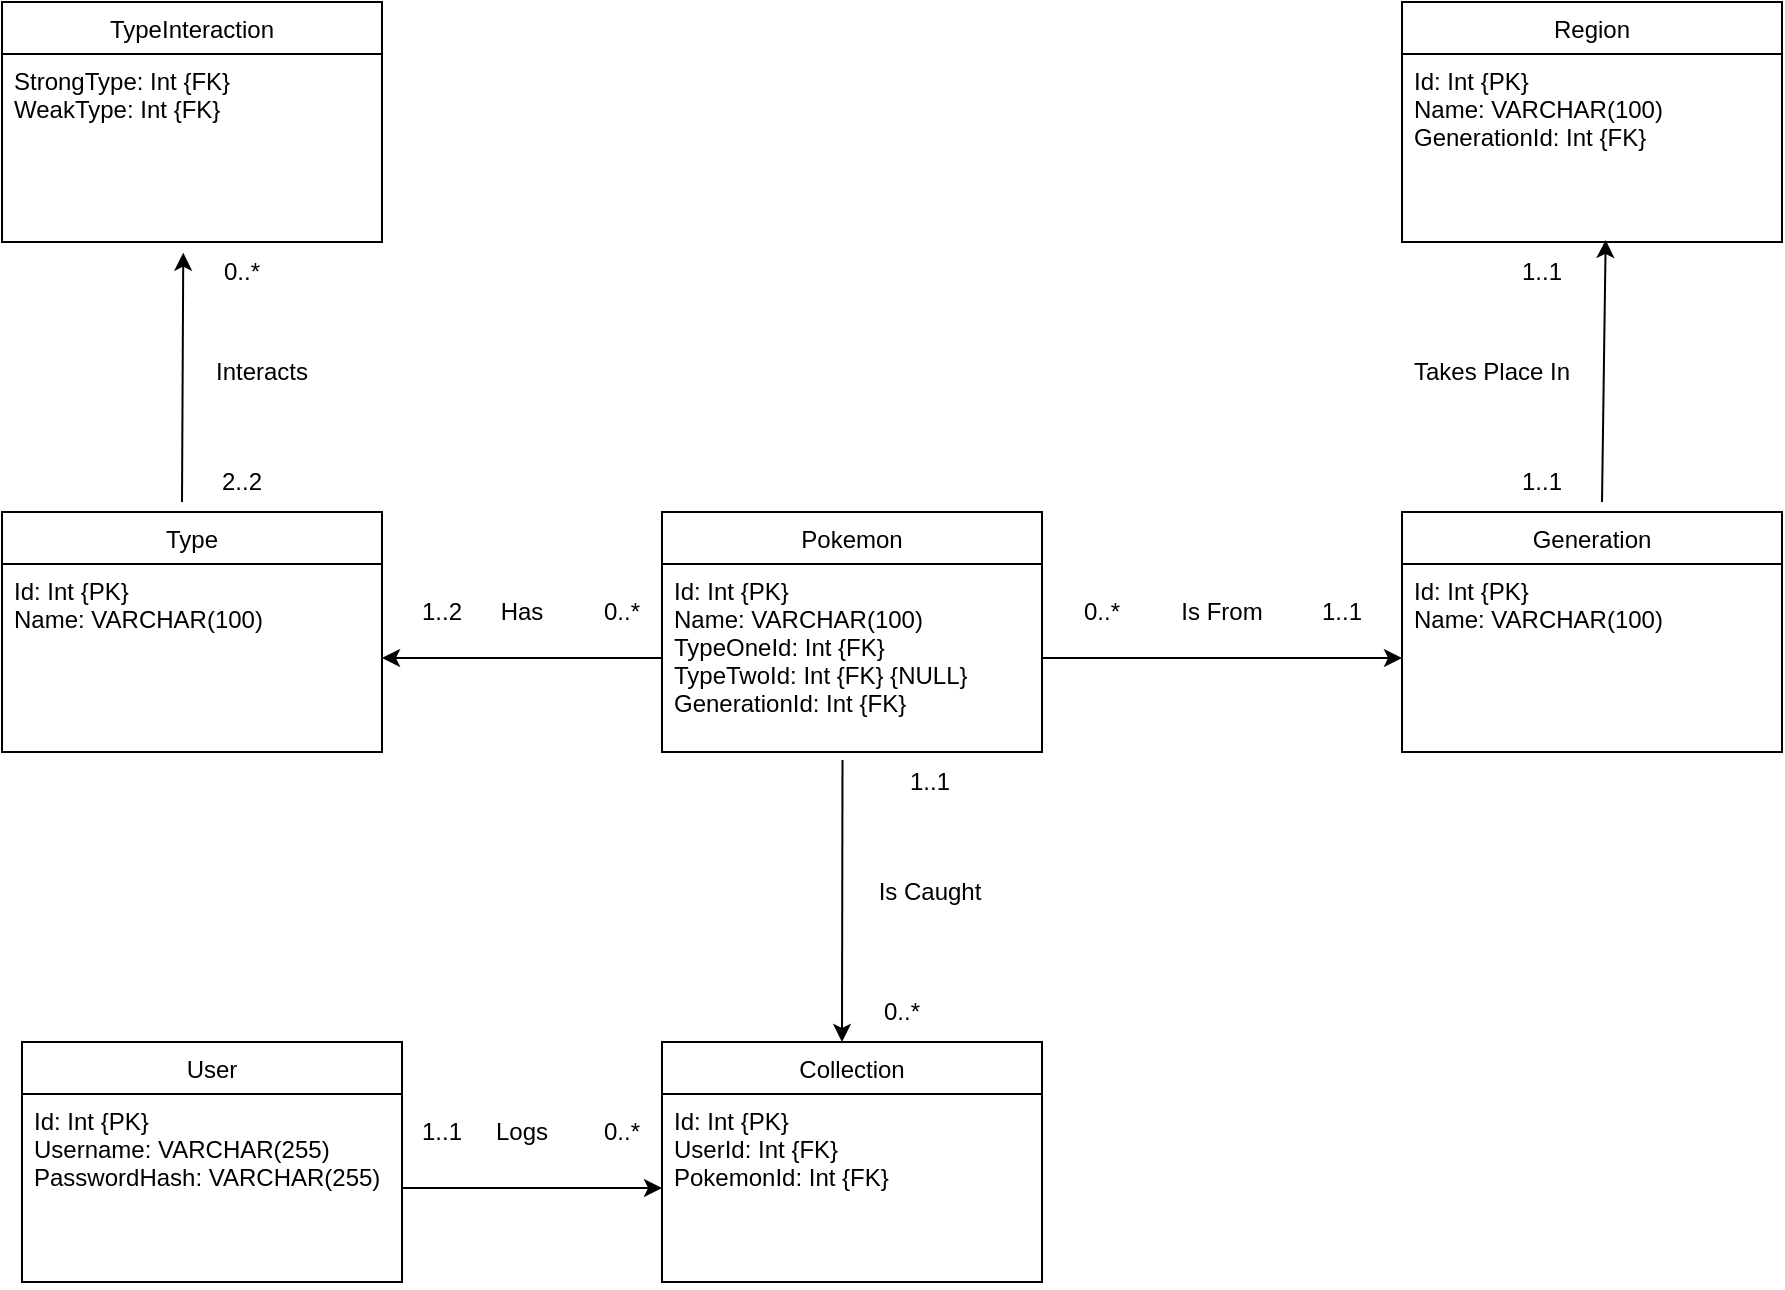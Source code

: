<mxfile version="26.2.9">
  <diagram id="C5RBs43oDa-KdzZeNtuy" name="Page-1">
    <mxGraphModel dx="1871" dy="658" grid="1" gridSize="10" guides="1" tooltips="1" connect="1" arrows="1" fold="1" page="1" pageScale="1" pageWidth="827" pageHeight="1169" math="0" shadow="0">
      <root>
        <mxCell id="WIyWlLk6GJQsqaUBKTNV-0" />
        <mxCell id="WIyWlLk6GJQsqaUBKTNV-1" parent="WIyWlLk6GJQsqaUBKTNV-0" />
        <mxCell id="5K3nb1wLR58agTG_Bs2--0" value="User" style="swimlane;fontStyle=0;align=center;verticalAlign=top;childLayout=stackLayout;horizontal=1;startSize=26;horizontalStack=0;resizeParent=1;resizeLast=0;collapsible=1;marginBottom=0;rounded=0;shadow=0;strokeWidth=1;" parent="WIyWlLk6GJQsqaUBKTNV-1" vertex="1">
          <mxGeometry x="-40" y="850" width="190" height="120" as="geometry">
            <mxRectangle x="340" y="380" width="170" height="26" as="alternateBounds" />
          </mxGeometry>
        </mxCell>
        <mxCell id="5K3nb1wLR58agTG_Bs2--1" value="Id: Int {PK}&#xa;Username: VARCHAR(255)&#xa;PasswordHash: VARCHAR(255)" style="text;align=left;verticalAlign=top;spacingLeft=4;spacingRight=4;overflow=hidden;rotatable=0;points=[[0,0.5],[1,0.5]];portConstraint=eastwest;" parent="5K3nb1wLR58agTG_Bs2--0" vertex="1">
          <mxGeometry y="26" width="190" height="94" as="geometry" />
        </mxCell>
        <mxCell id="5K3nb1wLR58agTG_Bs2--8" value="" style="endArrow=classic;html=1;rounded=0;exitX=1;exitY=0.5;exitDx=0;exitDy=0;" parent="WIyWlLk6GJQsqaUBKTNV-1" source="5K3nb1wLR58agTG_Bs2--1" edge="1">
          <mxGeometry width="50" height="50" relative="1" as="geometry">
            <mxPoint x="220" y="920" as="sourcePoint" />
            <mxPoint x="280" y="923" as="targetPoint" />
          </mxGeometry>
        </mxCell>
        <mxCell id="5K3nb1wLR58agTG_Bs2--12" value="Logs" style="text;html=1;align=center;verticalAlign=middle;whiteSpace=wrap;rounded=0;" parent="WIyWlLk6GJQsqaUBKTNV-1" vertex="1">
          <mxGeometry x="180" y="880" width="60" height="30" as="geometry" />
        </mxCell>
        <mxCell id="5K3nb1wLR58agTG_Bs2--14" value="1..1" style="text;html=1;align=center;verticalAlign=middle;whiteSpace=wrap;rounded=0;" parent="WIyWlLk6GJQsqaUBKTNV-1" vertex="1">
          <mxGeometry x="140" y="880" width="60" height="30" as="geometry" />
        </mxCell>
        <mxCell id="5K3nb1wLR58agTG_Bs2--15" value="0..*" style="text;html=1;align=center;verticalAlign=middle;whiteSpace=wrap;rounded=0;" parent="WIyWlLk6GJQsqaUBKTNV-1" vertex="1">
          <mxGeometry x="230" y="880" width="60" height="30" as="geometry" />
        </mxCell>
        <mxCell id="5K3nb1wLR58agTG_Bs2--16" value="Collection" style="swimlane;fontStyle=0;align=center;verticalAlign=top;childLayout=stackLayout;horizontal=1;startSize=26;horizontalStack=0;resizeParent=1;resizeLast=0;collapsible=1;marginBottom=0;rounded=0;shadow=0;strokeWidth=1;" parent="WIyWlLk6GJQsqaUBKTNV-1" vertex="1">
          <mxGeometry x="280" y="850" width="190" height="120" as="geometry">
            <mxRectangle x="340" y="380" width="170" height="26" as="alternateBounds" />
          </mxGeometry>
        </mxCell>
        <mxCell id="5K3nb1wLR58agTG_Bs2--17" value="Id: Int {PK}&#xa;UserId: Int {FK}&#xa;PokemonId: Int {FK}" style="text;align=left;verticalAlign=top;spacingLeft=4;spacingRight=4;overflow=hidden;rotatable=0;points=[[0,0.5],[1,0.5]];portConstraint=eastwest;" parent="5K3nb1wLR58agTG_Bs2--16" vertex="1">
          <mxGeometry y="26" width="190" height="94" as="geometry" />
        </mxCell>
        <mxCell id="5K3nb1wLR58agTG_Bs2--18" value="Pokemon" style="swimlane;fontStyle=0;align=center;verticalAlign=top;childLayout=stackLayout;horizontal=1;startSize=26;horizontalStack=0;resizeParent=1;resizeLast=0;collapsible=1;marginBottom=0;rounded=0;shadow=0;strokeWidth=1;" parent="WIyWlLk6GJQsqaUBKTNV-1" vertex="1">
          <mxGeometry x="280" y="585" width="190" height="120" as="geometry">
            <mxRectangle x="340" y="380" width="170" height="26" as="alternateBounds" />
          </mxGeometry>
        </mxCell>
        <mxCell id="5K3nb1wLR58agTG_Bs2--19" value="Id: Int {PK}&#xa;Name: VARCHAR(100)&#xa;TypeOneId: Int {FK}&#xa;TypeTwoId: Int {FK} {NULL}&#xa;GenerationId: Int {FK} " style="text;align=left;verticalAlign=top;spacingLeft=4;spacingRight=4;overflow=hidden;rotatable=0;points=[[0,0.5],[1,0.5]];portConstraint=eastwest;" parent="5K3nb1wLR58agTG_Bs2--18" vertex="1">
          <mxGeometry y="26" width="190" height="94" as="geometry" />
        </mxCell>
        <mxCell id="5K3nb1wLR58agTG_Bs2--20" value="" style="endArrow=classic;html=1;rounded=0;exitX=0.475;exitY=1.043;exitDx=0;exitDy=0;entryX=0;entryY=1;entryDx=0;entryDy=0;exitPerimeter=0;" parent="WIyWlLk6GJQsqaUBKTNV-1" source="5K3nb1wLR58agTG_Bs2--19" target="5K3nb1wLR58agTG_Bs2--22" edge="1">
          <mxGeometry width="50" height="50" relative="1" as="geometry">
            <mxPoint x="258.39" y="850" as="sourcePoint" />
            <mxPoint x="261.62" y="708.196" as="targetPoint" />
          </mxGeometry>
        </mxCell>
        <mxCell id="5K3nb1wLR58agTG_Bs2--21" value="Is Caught" style="text;html=1;align=center;verticalAlign=middle;whiteSpace=wrap;rounded=0;" parent="WIyWlLk6GJQsqaUBKTNV-1" vertex="1">
          <mxGeometry x="384" y="760" width="60" height="30" as="geometry" />
        </mxCell>
        <mxCell id="5K3nb1wLR58agTG_Bs2--22" value="0..*" style="text;html=1;align=center;verticalAlign=middle;whiteSpace=wrap;rounded=0;" parent="WIyWlLk6GJQsqaUBKTNV-1" vertex="1">
          <mxGeometry x="370" y="820" width="60" height="30" as="geometry" />
        </mxCell>
        <mxCell id="5K3nb1wLR58agTG_Bs2--23" value="1..1" style="text;html=1;align=center;verticalAlign=middle;whiteSpace=wrap;rounded=0;" parent="WIyWlLk6GJQsqaUBKTNV-1" vertex="1">
          <mxGeometry x="384" y="705" width="60" height="30" as="geometry" />
        </mxCell>
        <mxCell id="5K3nb1wLR58agTG_Bs2--24" value="Type" style="swimlane;fontStyle=0;align=center;verticalAlign=top;childLayout=stackLayout;horizontal=1;startSize=26;horizontalStack=0;resizeParent=1;resizeLast=0;collapsible=1;marginBottom=0;rounded=0;shadow=0;strokeWidth=1;" parent="WIyWlLk6GJQsqaUBKTNV-1" vertex="1">
          <mxGeometry x="-50" y="585" width="190" height="120" as="geometry">
            <mxRectangle x="340" y="380" width="170" height="26" as="alternateBounds" />
          </mxGeometry>
        </mxCell>
        <mxCell id="5K3nb1wLR58agTG_Bs2--25" value="Id: Int {PK}&#xa;Name: VARCHAR(100)" style="text;align=left;verticalAlign=top;spacingLeft=4;spacingRight=4;overflow=hidden;rotatable=0;points=[[0,0.5],[1,0.5]];portConstraint=eastwest;" parent="5K3nb1wLR58agTG_Bs2--24" vertex="1">
          <mxGeometry y="26" width="190" height="94" as="geometry" />
        </mxCell>
        <mxCell id="5K3nb1wLR58agTG_Bs2--26" value="" style="endArrow=classic;html=1;rounded=0;exitX=0;exitY=0.5;exitDx=0;exitDy=0;entryX=1;entryY=0.5;entryDx=0;entryDy=0;" parent="WIyWlLk6GJQsqaUBKTNV-1" source="5K3nb1wLR58agTG_Bs2--19" target="5K3nb1wLR58agTG_Bs2--25" edge="1">
          <mxGeometry width="50" height="50" relative="1" as="geometry">
            <mxPoint x="160" y="650" as="sourcePoint" />
            <mxPoint x="210" y="600" as="targetPoint" />
          </mxGeometry>
        </mxCell>
        <mxCell id="5K3nb1wLR58agTG_Bs2--29" value="Has" style="text;html=1;align=center;verticalAlign=middle;whiteSpace=wrap;rounded=0;" parent="WIyWlLk6GJQsqaUBKTNV-1" vertex="1">
          <mxGeometry x="180" y="620" width="60" height="30" as="geometry" />
        </mxCell>
        <mxCell id="5K3nb1wLR58agTG_Bs2--30" value="1..2" style="text;html=1;align=center;verticalAlign=middle;whiteSpace=wrap;rounded=0;" parent="WIyWlLk6GJQsqaUBKTNV-1" vertex="1">
          <mxGeometry x="140" y="620" width="60" height="30" as="geometry" />
        </mxCell>
        <mxCell id="5K3nb1wLR58agTG_Bs2--31" value="0..*" style="text;html=1;align=center;verticalAlign=middle;whiteSpace=wrap;rounded=0;" parent="WIyWlLk6GJQsqaUBKTNV-1" vertex="1">
          <mxGeometry x="230" y="620" width="60" height="30" as="geometry" />
        </mxCell>
        <mxCell id="5K3nb1wLR58agTG_Bs2--32" value="TypeInteraction" style="swimlane;fontStyle=0;align=center;verticalAlign=top;childLayout=stackLayout;horizontal=1;startSize=26;horizontalStack=0;resizeParent=1;resizeLast=0;collapsible=1;marginBottom=0;rounded=0;shadow=0;strokeWidth=1;" parent="WIyWlLk6GJQsqaUBKTNV-1" vertex="1">
          <mxGeometry x="-50" y="330" width="190" height="120" as="geometry">
            <mxRectangle x="340" y="380" width="170" height="26" as="alternateBounds" />
          </mxGeometry>
        </mxCell>
        <mxCell id="5K3nb1wLR58agTG_Bs2--33" value="StrongType: Int {FK}&#xa;WeakType: Int {FK}" style="text;align=left;verticalAlign=top;spacingLeft=4;spacingRight=4;overflow=hidden;rotatable=0;points=[[0,0.5],[1,0.5]];portConstraint=eastwest;" parent="5K3nb1wLR58agTG_Bs2--32" vertex="1">
          <mxGeometry y="26" width="190" height="94" as="geometry" />
        </mxCell>
        <mxCell id="5K3nb1wLR58agTG_Bs2--35" value="" style="endArrow=classic;html=1;rounded=0;entryX=0.477;entryY=1.057;entryDx=0;entryDy=0;entryPerimeter=0;" parent="WIyWlLk6GJQsqaUBKTNV-1" target="5K3nb1wLR58agTG_Bs2--33" edge="1">
          <mxGeometry width="50" height="50" relative="1" as="geometry">
            <mxPoint x="40" y="580" as="sourcePoint" />
            <mxPoint x="50" y="480" as="targetPoint" />
          </mxGeometry>
        </mxCell>
        <mxCell id="5K3nb1wLR58agTG_Bs2--36" value="Interacts" style="text;html=1;align=center;verticalAlign=middle;whiteSpace=wrap;rounded=0;" parent="WIyWlLk6GJQsqaUBKTNV-1" vertex="1">
          <mxGeometry x="50" y="500" width="60" height="30" as="geometry" />
        </mxCell>
        <mxCell id="5K3nb1wLR58agTG_Bs2--37" value="2..2" style="text;html=1;align=center;verticalAlign=middle;whiteSpace=wrap;rounded=0;" parent="WIyWlLk6GJQsqaUBKTNV-1" vertex="1">
          <mxGeometry x="40" y="555" width="60" height="30" as="geometry" />
        </mxCell>
        <mxCell id="5K3nb1wLR58agTG_Bs2--38" value="0..*" style="text;html=1;align=center;verticalAlign=middle;whiteSpace=wrap;rounded=0;" parent="WIyWlLk6GJQsqaUBKTNV-1" vertex="1">
          <mxGeometry x="40" y="450" width="60" height="30" as="geometry" />
        </mxCell>
        <mxCell id="5K3nb1wLR58agTG_Bs2--39" value="Generation" style="swimlane;fontStyle=0;align=center;verticalAlign=top;childLayout=stackLayout;horizontal=1;startSize=26;horizontalStack=0;resizeParent=1;resizeLast=0;collapsible=1;marginBottom=0;rounded=0;shadow=0;strokeWidth=1;" parent="WIyWlLk6GJQsqaUBKTNV-1" vertex="1">
          <mxGeometry x="650" y="585" width="190" height="120" as="geometry">
            <mxRectangle x="340" y="380" width="170" height="26" as="alternateBounds" />
          </mxGeometry>
        </mxCell>
        <mxCell id="5K3nb1wLR58agTG_Bs2--40" value="Id: Int {PK}&#xa;Name: VARCHAR(100)" style="text;align=left;verticalAlign=top;spacingLeft=4;spacingRight=4;overflow=hidden;rotatable=0;points=[[0,0.5],[1,0.5]];portConstraint=eastwest;" parent="5K3nb1wLR58agTG_Bs2--39" vertex="1">
          <mxGeometry y="26" width="190" height="94" as="geometry" />
        </mxCell>
        <mxCell id="5K3nb1wLR58agTG_Bs2--42" value="" style="endArrow=classic;html=1;rounded=0;exitX=1;exitY=0.5;exitDx=0;exitDy=0;entryX=0;entryY=0.5;entryDx=0;entryDy=0;" parent="WIyWlLk6GJQsqaUBKTNV-1" source="5K3nb1wLR58agTG_Bs2--19" target="5K3nb1wLR58agTG_Bs2--40" edge="1">
          <mxGeometry width="50" height="50" relative="1" as="geometry">
            <mxPoint x="510" y="650" as="sourcePoint" />
            <mxPoint x="560" y="600" as="targetPoint" />
          </mxGeometry>
        </mxCell>
        <mxCell id="5K3nb1wLR58agTG_Bs2--43" value="Is From" style="text;html=1;align=center;verticalAlign=middle;whiteSpace=wrap;rounded=0;" parent="WIyWlLk6GJQsqaUBKTNV-1" vertex="1">
          <mxGeometry x="530" y="620" width="60" height="30" as="geometry" />
        </mxCell>
        <mxCell id="5K3nb1wLR58agTG_Bs2--44" value="0..*" style="text;html=1;align=center;verticalAlign=middle;whiteSpace=wrap;rounded=0;" parent="WIyWlLk6GJQsqaUBKTNV-1" vertex="1">
          <mxGeometry x="470" y="620" width="60" height="30" as="geometry" />
        </mxCell>
        <mxCell id="5K3nb1wLR58agTG_Bs2--45" value="1..1" style="text;html=1;align=center;verticalAlign=middle;whiteSpace=wrap;rounded=0;" parent="WIyWlLk6GJQsqaUBKTNV-1" vertex="1">
          <mxGeometry x="590" y="620" width="60" height="30" as="geometry" />
        </mxCell>
        <mxCell id="5K3nb1wLR58agTG_Bs2--46" value="Region" style="swimlane;fontStyle=0;align=center;verticalAlign=top;childLayout=stackLayout;horizontal=1;startSize=26;horizontalStack=0;resizeParent=1;resizeLast=0;collapsible=1;marginBottom=0;rounded=0;shadow=0;strokeWidth=1;" parent="WIyWlLk6GJQsqaUBKTNV-1" vertex="1">
          <mxGeometry x="650" y="330" width="190" height="120" as="geometry">
            <mxRectangle x="340" y="380" width="170" height="26" as="alternateBounds" />
          </mxGeometry>
        </mxCell>
        <mxCell id="5K3nb1wLR58agTG_Bs2--47" value="Id: Int {PK}&#xa;Name: VARCHAR(100)&#xa;GenerationId: Int {FK}" style="text;align=left;verticalAlign=top;spacingLeft=4;spacingRight=4;overflow=hidden;rotatable=0;points=[[0,0.5],[1,0.5]];portConstraint=eastwest;" parent="5K3nb1wLR58agTG_Bs2--46" vertex="1">
          <mxGeometry y="26" width="190" height="94" as="geometry" />
        </mxCell>
        <mxCell id="5K3nb1wLR58agTG_Bs2--48" value="" style="endArrow=classic;html=1;rounded=0;entryX=0.536;entryY=0.989;entryDx=0;entryDy=0;entryPerimeter=0;" parent="WIyWlLk6GJQsqaUBKTNV-1" target="5K3nb1wLR58agTG_Bs2--47" edge="1">
          <mxGeometry width="50" height="50" relative="1" as="geometry">
            <mxPoint x="750" y="580" as="sourcePoint" />
            <mxPoint x="770" y="480" as="targetPoint" />
          </mxGeometry>
        </mxCell>
        <mxCell id="5K3nb1wLR58agTG_Bs2--49" value="Takes Place In" style="text;html=1;align=center;verticalAlign=middle;whiteSpace=wrap;rounded=0;" parent="WIyWlLk6GJQsqaUBKTNV-1" vertex="1">
          <mxGeometry x="650" y="500" width="90" height="30" as="geometry" />
        </mxCell>
        <mxCell id="5K3nb1wLR58agTG_Bs2--50" value="1..1" style="text;html=1;align=center;verticalAlign=middle;whiteSpace=wrap;rounded=0;" parent="WIyWlLk6GJQsqaUBKTNV-1" vertex="1">
          <mxGeometry x="690" y="555" width="60" height="30" as="geometry" />
        </mxCell>
        <mxCell id="5K3nb1wLR58agTG_Bs2--51" value="1..1" style="text;html=1;align=center;verticalAlign=middle;whiteSpace=wrap;rounded=0;" parent="WIyWlLk6GJQsqaUBKTNV-1" vertex="1">
          <mxGeometry x="690" y="450" width="60" height="30" as="geometry" />
        </mxCell>
      </root>
    </mxGraphModel>
  </diagram>
</mxfile>
